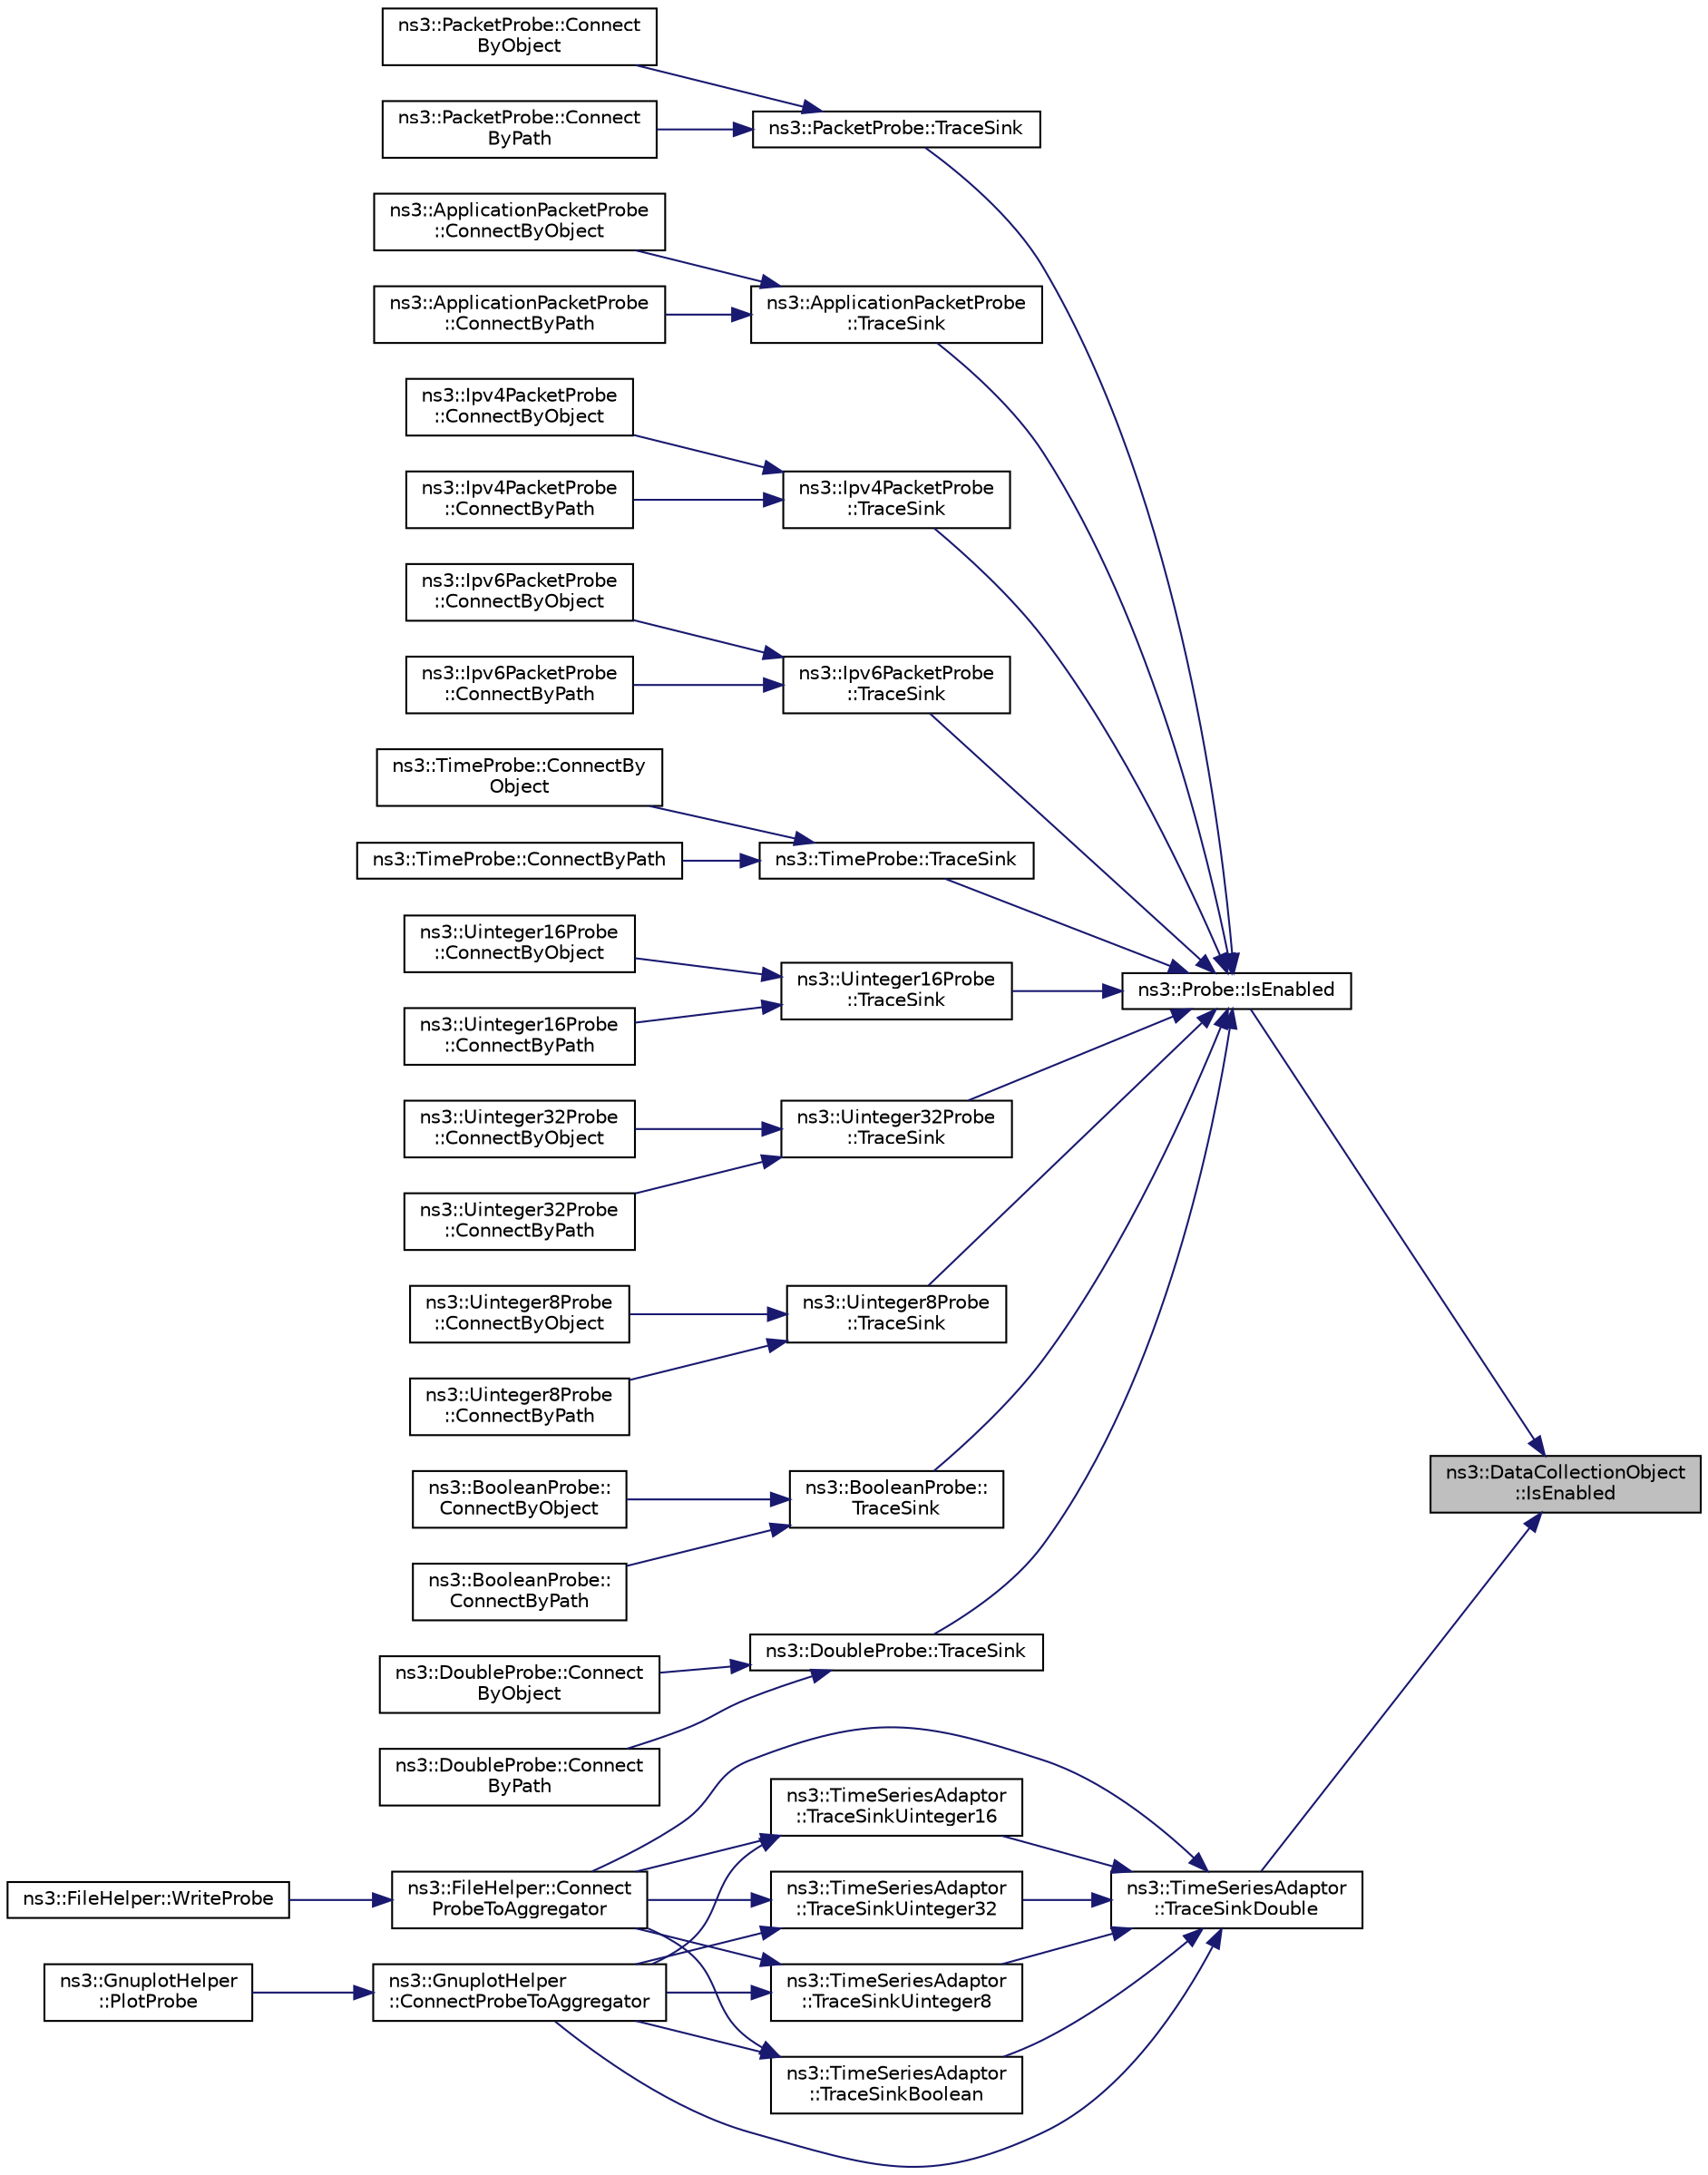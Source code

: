 digraph "ns3::DataCollectionObject::IsEnabled"
{
 // LATEX_PDF_SIZE
  edge [fontname="Helvetica",fontsize="10",labelfontname="Helvetica",labelfontsize="10"];
  node [fontname="Helvetica",fontsize="10",shape=record];
  rankdir="RL";
  Node1 [label="ns3::DataCollectionObject\l::IsEnabled",height=0.2,width=0.4,color="black", fillcolor="grey75", style="filled", fontcolor="black",tooltip="Check the status of an individual object."];
  Node1 -> Node2 [dir="back",color="midnightblue",fontsize="10",style="solid",fontname="Helvetica"];
  Node2 [label="ns3::Probe::IsEnabled",height=0.2,width=0.4,color="black", fillcolor="white", style="filled",URL="$classns3_1_1_probe.html#aa432aaf37a2bbc0b03b968b6056032f4",tooltip=" "];
  Node2 -> Node3 [dir="back",color="midnightblue",fontsize="10",style="solid",fontname="Helvetica"];
  Node3 [label="ns3::BooleanProbe::\lTraceSink",height=0.2,width=0.4,color="black", fillcolor="white", style="filled",URL="$classns3_1_1_boolean_probe.html#a6b8ae4c655dfaff4e6a7de20680fa3a0",tooltip="Method to connect to an underlying ns3::TraceSource of type bool."];
  Node3 -> Node4 [dir="back",color="midnightblue",fontsize="10",style="solid",fontname="Helvetica"];
  Node4 [label="ns3::BooleanProbe::\lConnectByObject",height=0.2,width=0.4,color="black", fillcolor="white", style="filled",URL="$classns3_1_1_boolean_probe.html#ad5a3da511dcd332c0fd1cddeadf8fd5d",tooltip="connect to a trace source attribute provided by a given object"];
  Node3 -> Node5 [dir="back",color="midnightblue",fontsize="10",style="solid",fontname="Helvetica"];
  Node5 [label="ns3::BooleanProbe::\lConnectByPath",height=0.2,width=0.4,color="black", fillcolor="white", style="filled",URL="$classns3_1_1_boolean_probe.html#af6e8114003bfeacefb0a45168d470d79",tooltip="connect to a trace source provided by a config path"];
  Node2 -> Node6 [dir="back",color="midnightblue",fontsize="10",style="solid",fontname="Helvetica"];
  Node6 [label="ns3::DoubleProbe::TraceSink",height=0.2,width=0.4,color="black", fillcolor="white", style="filled",URL="$classns3_1_1_double_probe.html#a691ff6f20c11588e5e3af4321cb0f6b5",tooltip="Method to connect to an underlying ns3::TraceSource of type double."];
  Node6 -> Node7 [dir="back",color="midnightblue",fontsize="10",style="solid",fontname="Helvetica"];
  Node7 [label="ns3::DoubleProbe::Connect\lByObject",height=0.2,width=0.4,color="black", fillcolor="white", style="filled",URL="$classns3_1_1_double_probe.html#a595c0fdc7e7c2e466cc8e9fc847580b0",tooltip="connect to a trace source attribute provided by a given object"];
  Node6 -> Node8 [dir="back",color="midnightblue",fontsize="10",style="solid",fontname="Helvetica"];
  Node8 [label="ns3::DoubleProbe::Connect\lByPath",height=0.2,width=0.4,color="black", fillcolor="white", style="filled",URL="$classns3_1_1_double_probe.html#a0f34962630dbb3af28c74c8b517824a7",tooltip="connect to a trace source provided by a config path"];
  Node2 -> Node9 [dir="back",color="midnightblue",fontsize="10",style="solid",fontname="Helvetica"];
  Node9 [label="ns3::PacketProbe::TraceSink",height=0.2,width=0.4,color="black", fillcolor="white", style="filled",URL="$classns3_1_1_packet_probe.html#a8652b4d973d5702b88161ed2b129eb5e",tooltip="Method to connect to an underlying ns3::TraceSource with arguments of type Ptr<const Packet>"];
  Node9 -> Node10 [dir="back",color="midnightblue",fontsize="10",style="solid",fontname="Helvetica"];
  Node10 [label="ns3::PacketProbe::Connect\lByObject",height=0.2,width=0.4,color="black", fillcolor="white", style="filled",URL="$classns3_1_1_packet_probe.html#a2174e6125949d5d7c240eba50d9bbe82",tooltip="connect to a trace source attribute provided by a given object"];
  Node9 -> Node11 [dir="back",color="midnightblue",fontsize="10",style="solid",fontname="Helvetica"];
  Node11 [label="ns3::PacketProbe::Connect\lByPath",height=0.2,width=0.4,color="black", fillcolor="white", style="filled",URL="$classns3_1_1_packet_probe.html#a9cec685e050a759da9fcbb1f20945b10",tooltip="connect to a trace source provided by a config path"];
  Node2 -> Node12 [dir="back",color="midnightblue",fontsize="10",style="solid",fontname="Helvetica"];
  Node12 [label="ns3::ApplicationPacketProbe\l::TraceSink",height=0.2,width=0.4,color="black", fillcolor="white", style="filled",URL="$classns3_1_1_application_packet_probe.html#ab327ce029e0ee6343952c8ba01d82c3d",tooltip="Method to connect to an underlying ns3::TraceSource with arguments of type Ptr<const Packet> and cons..."];
  Node12 -> Node13 [dir="back",color="midnightblue",fontsize="10",style="solid",fontname="Helvetica"];
  Node13 [label="ns3::ApplicationPacketProbe\l::ConnectByObject",height=0.2,width=0.4,color="black", fillcolor="white", style="filled",URL="$classns3_1_1_application_packet_probe.html#a9f2ee434c1e2aa67a3da20c4c44eccc7",tooltip="connect to a trace source attribute provided by a given object"];
  Node12 -> Node14 [dir="back",color="midnightblue",fontsize="10",style="solid",fontname="Helvetica"];
  Node14 [label="ns3::ApplicationPacketProbe\l::ConnectByPath",height=0.2,width=0.4,color="black", fillcolor="white", style="filled",URL="$classns3_1_1_application_packet_probe.html#a0752c9821f165dea42c7d79080d16825",tooltip="connect to a trace source provided by a config path"];
  Node2 -> Node15 [dir="back",color="midnightblue",fontsize="10",style="solid",fontname="Helvetica"];
  Node15 [label="ns3::Ipv4PacketProbe\l::TraceSink",height=0.2,width=0.4,color="black", fillcolor="white", style="filled",URL="$classns3_1_1_ipv4_packet_probe.html#a9ce810cb56c35a6549000618e8436eca",tooltip="Method to connect to an underlying ns3::TraceSource with arguments of type Ptr<const Packet>,..."];
  Node15 -> Node16 [dir="back",color="midnightblue",fontsize="10",style="solid",fontname="Helvetica"];
  Node16 [label="ns3::Ipv4PacketProbe\l::ConnectByObject",height=0.2,width=0.4,color="black", fillcolor="white", style="filled",URL="$classns3_1_1_ipv4_packet_probe.html#aa143604f9e79ffa3aca634a05456f90d",tooltip="connect to a trace source attribute provided by a given object"];
  Node15 -> Node17 [dir="back",color="midnightblue",fontsize="10",style="solid",fontname="Helvetica"];
  Node17 [label="ns3::Ipv4PacketProbe\l::ConnectByPath",height=0.2,width=0.4,color="black", fillcolor="white", style="filled",URL="$classns3_1_1_ipv4_packet_probe.html#a9369efa232346b76cdd3e8c51b3e8e9b",tooltip="connect to a trace source provided by a config path"];
  Node2 -> Node18 [dir="back",color="midnightblue",fontsize="10",style="solid",fontname="Helvetica"];
  Node18 [label="ns3::Ipv6PacketProbe\l::TraceSink",height=0.2,width=0.4,color="black", fillcolor="white", style="filled",URL="$classns3_1_1_ipv6_packet_probe.html#a4a45afbe38699ca6cf3082bdbd1a0579",tooltip="Method to connect to an underlying ns3::TraceSource with arguments of type Ptr<const Packet>,..."];
  Node18 -> Node19 [dir="back",color="midnightblue",fontsize="10",style="solid",fontname="Helvetica"];
  Node19 [label="ns3::Ipv6PacketProbe\l::ConnectByObject",height=0.2,width=0.4,color="black", fillcolor="white", style="filled",URL="$classns3_1_1_ipv6_packet_probe.html#ae678d5328186c457ff68dccb88b6d24f",tooltip="connect to a trace source attribute provided by a given object"];
  Node18 -> Node20 [dir="back",color="midnightblue",fontsize="10",style="solid",fontname="Helvetica"];
  Node20 [label="ns3::Ipv6PacketProbe\l::ConnectByPath",height=0.2,width=0.4,color="black", fillcolor="white", style="filled",URL="$classns3_1_1_ipv6_packet_probe.html#aef98bcfb1fb84491f91748400b414e63",tooltip="connect to a trace source provided by a config path"];
  Node2 -> Node21 [dir="back",color="midnightblue",fontsize="10",style="solid",fontname="Helvetica"];
  Node21 [label="ns3::TimeProbe::TraceSink",height=0.2,width=0.4,color="black", fillcolor="white", style="filled",URL="$classns3_1_1_time_probe.html#ac9f1814c0ed93f901d67fe6a08f0a7f4",tooltip="Method to connect to an underlying ns3::TraceSource of type Time."];
  Node21 -> Node22 [dir="back",color="midnightblue",fontsize="10",style="solid",fontname="Helvetica"];
  Node22 [label="ns3::TimeProbe::ConnectBy\lObject",height=0.2,width=0.4,color="black", fillcolor="white", style="filled",URL="$classns3_1_1_time_probe.html#a01778c1013aca0788e98085fc86ab136",tooltip="connect to a trace source attribute provided by a given object"];
  Node21 -> Node23 [dir="back",color="midnightblue",fontsize="10",style="solid",fontname="Helvetica"];
  Node23 [label="ns3::TimeProbe::ConnectByPath",height=0.2,width=0.4,color="black", fillcolor="white", style="filled",URL="$classns3_1_1_time_probe.html#a537eb677001130b775c926e2432ad84e",tooltip="connect to a trace source provided by a config path"];
  Node2 -> Node24 [dir="back",color="midnightblue",fontsize="10",style="solid",fontname="Helvetica"];
  Node24 [label="ns3::Uinteger16Probe\l::TraceSink",height=0.2,width=0.4,color="black", fillcolor="white", style="filled",URL="$classns3_1_1_uinteger16_probe.html#a50cca57a663bfed80b890d0954157a2c",tooltip="Method to connect to an underlying ns3::TraceSource of type uint16_t."];
  Node24 -> Node25 [dir="back",color="midnightblue",fontsize="10",style="solid",fontname="Helvetica"];
  Node25 [label="ns3::Uinteger16Probe\l::ConnectByObject",height=0.2,width=0.4,color="black", fillcolor="white", style="filled",URL="$classns3_1_1_uinteger16_probe.html#abcda2c08c530e06129d50a8ea06c145e",tooltip="connect to a trace source attribute provided by a given object"];
  Node24 -> Node26 [dir="back",color="midnightblue",fontsize="10",style="solid",fontname="Helvetica"];
  Node26 [label="ns3::Uinteger16Probe\l::ConnectByPath",height=0.2,width=0.4,color="black", fillcolor="white", style="filled",URL="$classns3_1_1_uinteger16_probe.html#aada9bd9beb9145df7e5b8d1e1e97d95b",tooltip="connect to a trace source provided by a config path"];
  Node2 -> Node27 [dir="back",color="midnightblue",fontsize="10",style="solid",fontname="Helvetica"];
  Node27 [label="ns3::Uinteger32Probe\l::TraceSink",height=0.2,width=0.4,color="black", fillcolor="white", style="filled",URL="$classns3_1_1_uinteger32_probe.html#a8cc7f06e38d23dea37e2f2045a5d43a1",tooltip="Method to connect to an underlying ns3::TraceSource of type uint32_t."];
  Node27 -> Node28 [dir="back",color="midnightblue",fontsize="10",style="solid",fontname="Helvetica"];
  Node28 [label="ns3::Uinteger32Probe\l::ConnectByObject",height=0.2,width=0.4,color="black", fillcolor="white", style="filled",URL="$classns3_1_1_uinteger32_probe.html#ae3e435009ce0d5fd70142a7341f5b979",tooltip="connect to a trace source attribute provided by a given object"];
  Node27 -> Node29 [dir="back",color="midnightblue",fontsize="10",style="solid",fontname="Helvetica"];
  Node29 [label="ns3::Uinteger32Probe\l::ConnectByPath",height=0.2,width=0.4,color="black", fillcolor="white", style="filled",URL="$classns3_1_1_uinteger32_probe.html#a3b81bb7d6ab54bad196c9c90823aed08",tooltip="connect to a trace source provided by a config path"];
  Node2 -> Node30 [dir="back",color="midnightblue",fontsize="10",style="solid",fontname="Helvetica"];
  Node30 [label="ns3::Uinteger8Probe\l::TraceSink",height=0.2,width=0.4,color="black", fillcolor="white", style="filled",URL="$classns3_1_1_uinteger8_probe.html#a99700b6a54ea9f2c672668a7fac53cfb",tooltip="Method to connect to an underlying ns3::TraceSource of type uint8_t."];
  Node30 -> Node31 [dir="back",color="midnightblue",fontsize="10",style="solid",fontname="Helvetica"];
  Node31 [label="ns3::Uinteger8Probe\l::ConnectByObject",height=0.2,width=0.4,color="black", fillcolor="white", style="filled",URL="$classns3_1_1_uinteger8_probe.html#a92f2aba0dd1892e9d2cf8929bf586b4a",tooltip="connect to a trace source attribute provided by a given object"];
  Node30 -> Node32 [dir="back",color="midnightblue",fontsize="10",style="solid",fontname="Helvetica"];
  Node32 [label="ns3::Uinteger8Probe\l::ConnectByPath",height=0.2,width=0.4,color="black", fillcolor="white", style="filled",URL="$classns3_1_1_uinteger8_probe.html#a0628446588b4c495946af78962a5dd0c",tooltip="connect to a trace source provided by a config path"];
  Node1 -> Node33 [dir="back",color="midnightblue",fontsize="10",style="solid",fontname="Helvetica"];
  Node33 [label="ns3::TimeSeriesAdaptor\l::TraceSinkDouble",height=0.2,width=0.4,color="black", fillcolor="white", style="filled",URL="$classns3_1_1_time_series_adaptor.html#a7b5499ffc99cfe741948166ede81980a",tooltip="Trace sink for receiving data from double valued trace sources."];
  Node33 -> Node34 [dir="back",color="midnightblue",fontsize="10",style="solid",fontname="Helvetica"];
  Node34 [label="ns3::FileHelper::Connect\lProbeToAggregator",height=0.2,width=0.4,color="black", fillcolor="white", style="filled",URL="$classns3_1_1_file_helper.html#af67443ae87a58eeaa0536b38e9349a07",tooltip="Connects the probe to the aggregator."];
  Node34 -> Node35 [dir="back",color="midnightblue",fontsize="10",style="solid",fontname="Helvetica"];
  Node35 [label="ns3::FileHelper::WriteProbe",height=0.2,width=0.4,color="black", fillcolor="white", style="filled",URL="$classns3_1_1_file_helper.html#a365494ad1ae02d54ac2e3a134a101d2b",tooltip=" "];
  Node33 -> Node36 [dir="back",color="midnightblue",fontsize="10",style="solid",fontname="Helvetica"];
  Node36 [label="ns3::GnuplotHelper\l::ConnectProbeToAggregator",height=0.2,width=0.4,color="black", fillcolor="white", style="filled",URL="$classns3_1_1_gnuplot_helper.html#ad80ba9cf7fe4c4c5fc9c165d7d04955d",tooltip="Connects the probe to the aggregator."];
  Node36 -> Node37 [dir="back",color="midnightblue",fontsize="10",style="solid",fontname="Helvetica"];
  Node37 [label="ns3::GnuplotHelper\l::PlotProbe",height=0.2,width=0.4,color="black", fillcolor="white", style="filled",URL="$classns3_1_1_gnuplot_helper.html#a755eeb654e6d2c3ab3ab9674e21480f9",tooltip=" "];
  Node33 -> Node38 [dir="back",color="midnightblue",fontsize="10",style="solid",fontname="Helvetica"];
  Node38 [label="ns3::TimeSeriesAdaptor\l::TraceSinkBoolean",height=0.2,width=0.4,color="black", fillcolor="white", style="filled",URL="$classns3_1_1_time_series_adaptor.html#a85bb6303947154ffeefb4ab5c96c7bc3",tooltip="Trace sink for receiving data from bool valued trace sources."];
  Node38 -> Node34 [dir="back",color="midnightblue",fontsize="10",style="solid",fontname="Helvetica"];
  Node38 -> Node36 [dir="back",color="midnightblue",fontsize="10",style="solid",fontname="Helvetica"];
  Node33 -> Node39 [dir="back",color="midnightblue",fontsize="10",style="solid",fontname="Helvetica"];
  Node39 [label="ns3::TimeSeriesAdaptor\l::TraceSinkUinteger16",height=0.2,width=0.4,color="black", fillcolor="white", style="filled",URL="$classns3_1_1_time_series_adaptor.html#ae292de4e1a29362d3ee5e26150244cb6",tooltip="Trace sink for receiving data from uint16_t valued trace sources."];
  Node39 -> Node34 [dir="back",color="midnightblue",fontsize="10",style="solid",fontname="Helvetica"];
  Node39 -> Node36 [dir="back",color="midnightblue",fontsize="10",style="solid",fontname="Helvetica"];
  Node33 -> Node40 [dir="back",color="midnightblue",fontsize="10",style="solid",fontname="Helvetica"];
  Node40 [label="ns3::TimeSeriesAdaptor\l::TraceSinkUinteger32",height=0.2,width=0.4,color="black", fillcolor="white", style="filled",URL="$classns3_1_1_time_series_adaptor.html#add04eee090a86dc859b2415710c85b30",tooltip="Trace sink for receiving data from uint32_t valued trace sources."];
  Node40 -> Node34 [dir="back",color="midnightblue",fontsize="10",style="solid",fontname="Helvetica"];
  Node40 -> Node36 [dir="back",color="midnightblue",fontsize="10",style="solid",fontname="Helvetica"];
  Node33 -> Node41 [dir="back",color="midnightblue",fontsize="10",style="solid",fontname="Helvetica"];
  Node41 [label="ns3::TimeSeriesAdaptor\l::TraceSinkUinteger8",height=0.2,width=0.4,color="black", fillcolor="white", style="filled",URL="$classns3_1_1_time_series_adaptor.html#a5f8fb38787207ef1b0cedc841bec7ff8",tooltip="Trace sink for receiving data from uint8_t valued trace sources."];
  Node41 -> Node34 [dir="back",color="midnightblue",fontsize="10",style="solid",fontname="Helvetica"];
  Node41 -> Node36 [dir="back",color="midnightblue",fontsize="10",style="solid",fontname="Helvetica"];
}
